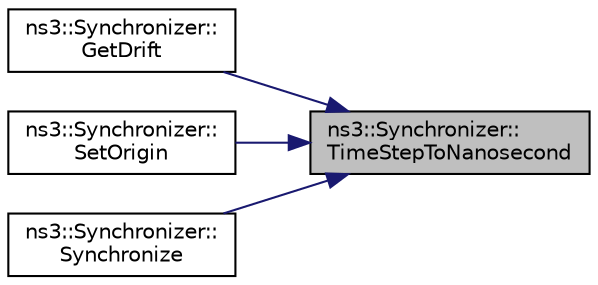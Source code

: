 digraph "ns3::Synchronizer::TimeStepToNanosecond"
{
 // LATEX_PDF_SIZE
  edge [fontname="Helvetica",fontsize="10",labelfontname="Helvetica",labelfontsize="10"];
  node [fontname="Helvetica",fontsize="10",shape=record];
  rankdir="RL";
  Node1 [label="ns3::Synchronizer::\lTimeStepToNanosecond",height=0.2,width=0.4,color="black", fillcolor="grey75", style="filled", fontcolor="black",tooltip="Convert a simulator time step (in Time resolution units) to a normalized time step in nanosecond unit..."];
  Node1 -> Node2 [dir="back",color="midnightblue",fontsize="10",style="solid",fontname="Helvetica"];
  Node2 [label="ns3::Synchronizer::\lGetDrift",height=0.2,width=0.4,color="black", fillcolor="white", style="filled",URL="$classns3_1_1_synchronizer.html#abcd1705e4558427df5db87fcee62a015",tooltip="Retrieve the difference between the real time clock used to synchronize the simulation and the simula..."];
  Node1 -> Node3 [dir="back",color="midnightblue",fontsize="10",style="solid",fontname="Helvetica"];
  Node3 [label="ns3::Synchronizer::\lSetOrigin",height=0.2,width=0.4,color="black", fillcolor="white", style="filled",URL="$classns3_1_1_synchronizer.html#a28e1732f6db4e918491cc58a3236e544",tooltip="Establish a correspondence between a simulation time and the synchronizer real time."];
  Node1 -> Node4 [dir="back",color="midnightblue",fontsize="10",style="solid",fontname="Helvetica"];
  Node4 [label="ns3::Synchronizer::\lSynchronize",height=0.2,width=0.4,color="black", fillcolor="white", style="filled",URL="$classns3_1_1_synchronizer.html#ae2884d39fd94ac636484d1a119cabab9",tooltip="Wait until the real time is in sync with the specified simulation time or until the synchronizer is S..."];
}

